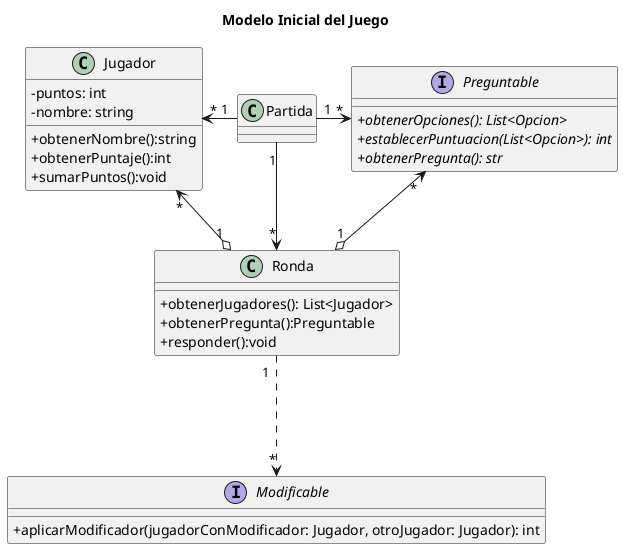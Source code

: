 @startuml
title Modelo Inicial del Juego
skinparam classAttributeIconSize 0

class Partida{
}


class Jugador{
    - puntos: int
    - nombre: string

    + obtenerNombre():string
    + obtenerPuntaje():int
    + sumarPuntos():void
}

interface Preguntable{
    + {abstract}obtenerOpciones(): List<Opcion>
    + {abstract}establecerPuntuacion(List<Opcion>): int
    + {abstract}obtenerPregunta(): str

}

class Ronda{
    ' - jugadores: List<Jugador>
    ' - pregunta: Preguntable

    + obtenerJugadores(): List<Jugador>
    + obtenerPregunta():Preguntable
    + responder():void
}

interface Modificable{
    + aplicarModificador(jugadorConModificador: Jugador, otroJugador: Jugador): int
}



Partida "1"-left->"*" Jugador

Partida "1"->"*" Preguntable

Partida "1" -down->"*" Ronda
Ronda "1  "-down..>"*" Modificable
Ronda "1" o-up->"*" Preguntable
Ronda "1" o-left->"*"Jugador


@enduml